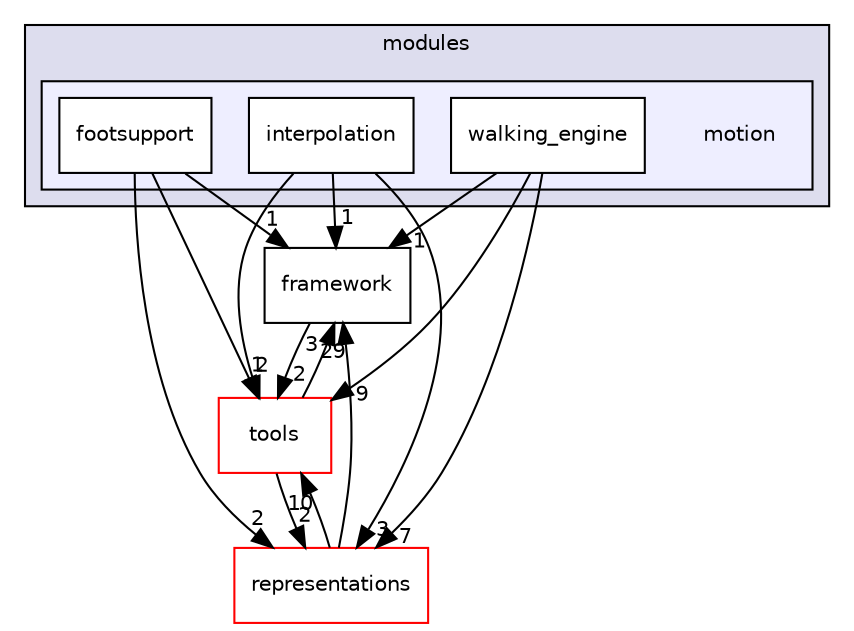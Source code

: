 digraph "source/dnt/modules/motion" {
  compound=true
  node [ fontsize="10", fontname="Helvetica"];
  edge [ labelfontsize="10", labelfontname="Helvetica"];
  subgraph clusterdir_ad53b0f4bec322963e2f3b44cd4ccbea {
    graph [ bgcolor="#ddddee", pencolor="black", label="modules" fontname="Helvetica", fontsize="10", URL="dir_ad53b0f4bec322963e2f3b44cd4ccbea.html"]
  subgraph clusterdir_33ffc2a4bc62da3126c0c95ab41e34e1 {
    graph [ bgcolor="#eeeeff", pencolor="black", label="" URL="dir_33ffc2a4bc62da3126c0c95ab41e34e1.html"];
    dir_33ffc2a4bc62da3126c0c95ab41e34e1 [shape=plaintext label="motion"];
    dir_d5c7de272ced94c548f2f20cbd5c8ed6 [shape=box label="footsupport" color="black" fillcolor="white" style="filled" URL="dir_d5c7de272ced94c548f2f20cbd5c8ed6.html"];
    dir_51639a6c8fddc6bad5f4ce8b4bdbf638 [shape=box label="interpolation" color="black" fillcolor="white" style="filled" URL="dir_51639a6c8fddc6bad5f4ce8b4bdbf638.html"];
    dir_3614f68aecb093ef89517585022b0ed0 [shape=box label="walking_engine" color="black" fillcolor="white" style="filled" URL="dir_3614f68aecb093ef89517585022b0ed0.html"];
  }
  }
  dir_d108a8a52eeac75b0e597769f03f48e5 [shape=box label="framework" URL="dir_d108a8a52eeac75b0e597769f03f48e5.html"];
  dir_5d0042f909018ce5a6e6ef6ccdf4504c [shape=box label="tools" fillcolor="white" style="filled" color="red" URL="dir_5d0042f909018ce5a6e6ef6ccdf4504c.html"];
  dir_ffe3ad53f1ced0e013eef8ad4adffcb5 [shape=box label="representations" fillcolor="white" style="filled" color="red" URL="dir_ffe3ad53f1ced0e013eef8ad4adffcb5.html"];
  dir_51639a6c8fddc6bad5f4ce8b4bdbf638->dir_d108a8a52eeac75b0e597769f03f48e5 [headlabel="1", labeldistance=1.5 headhref="dir_000019_000003.html"];
  dir_51639a6c8fddc6bad5f4ce8b4bdbf638->dir_5d0042f909018ce5a6e6ef6ccdf4504c [headlabel="2", labeldistance=1.5 headhref="dir_000019_000037.html"];
  dir_51639a6c8fddc6bad5f4ce8b4bdbf638->dir_ffe3ad53f1ced0e013eef8ad4adffcb5 [headlabel="3", labeldistance=1.5 headhref="dir_000019_000027.html"];
  dir_3614f68aecb093ef89517585022b0ed0->dir_d108a8a52eeac75b0e597769f03f48e5 [headlabel="1", labeldistance=1.5 headhref="dir_000020_000003.html"];
  dir_3614f68aecb093ef89517585022b0ed0->dir_5d0042f909018ce5a6e6ef6ccdf4504c [headlabel="9", labeldistance=1.5 headhref="dir_000020_000037.html"];
  dir_3614f68aecb093ef89517585022b0ed0->dir_ffe3ad53f1ced0e013eef8ad4adffcb5 [headlabel="7", labeldistance=1.5 headhref="dir_000020_000027.html"];
  dir_d5c7de272ced94c548f2f20cbd5c8ed6->dir_d108a8a52eeac75b0e597769f03f48e5 [headlabel="1", labeldistance=1.5 headhref="dir_000018_000003.html"];
  dir_d5c7de272ced94c548f2f20cbd5c8ed6->dir_5d0042f909018ce5a6e6ef6ccdf4504c [headlabel="1", labeldistance=1.5 headhref="dir_000018_000037.html"];
  dir_d5c7de272ced94c548f2f20cbd5c8ed6->dir_ffe3ad53f1ced0e013eef8ad4adffcb5 [headlabel="2", labeldistance=1.5 headhref="dir_000018_000027.html"];
  dir_d108a8a52eeac75b0e597769f03f48e5->dir_5d0042f909018ce5a6e6ef6ccdf4504c [headlabel="2", labeldistance=1.5 headhref="dir_000003_000037.html"];
  dir_5d0042f909018ce5a6e6ef6ccdf4504c->dir_d108a8a52eeac75b0e597769f03f48e5 [headlabel="3", labeldistance=1.5 headhref="dir_000037_000003.html"];
  dir_5d0042f909018ce5a6e6ef6ccdf4504c->dir_ffe3ad53f1ced0e013eef8ad4adffcb5 [headlabel="2", labeldistance=1.5 headhref="dir_000037_000027.html"];
  dir_ffe3ad53f1ced0e013eef8ad4adffcb5->dir_d108a8a52eeac75b0e597769f03f48e5 [headlabel="29", labeldistance=1.5 headhref="dir_000027_000003.html"];
  dir_ffe3ad53f1ced0e013eef8ad4adffcb5->dir_5d0042f909018ce5a6e6ef6ccdf4504c [headlabel="10", labeldistance=1.5 headhref="dir_000027_000037.html"];
}
